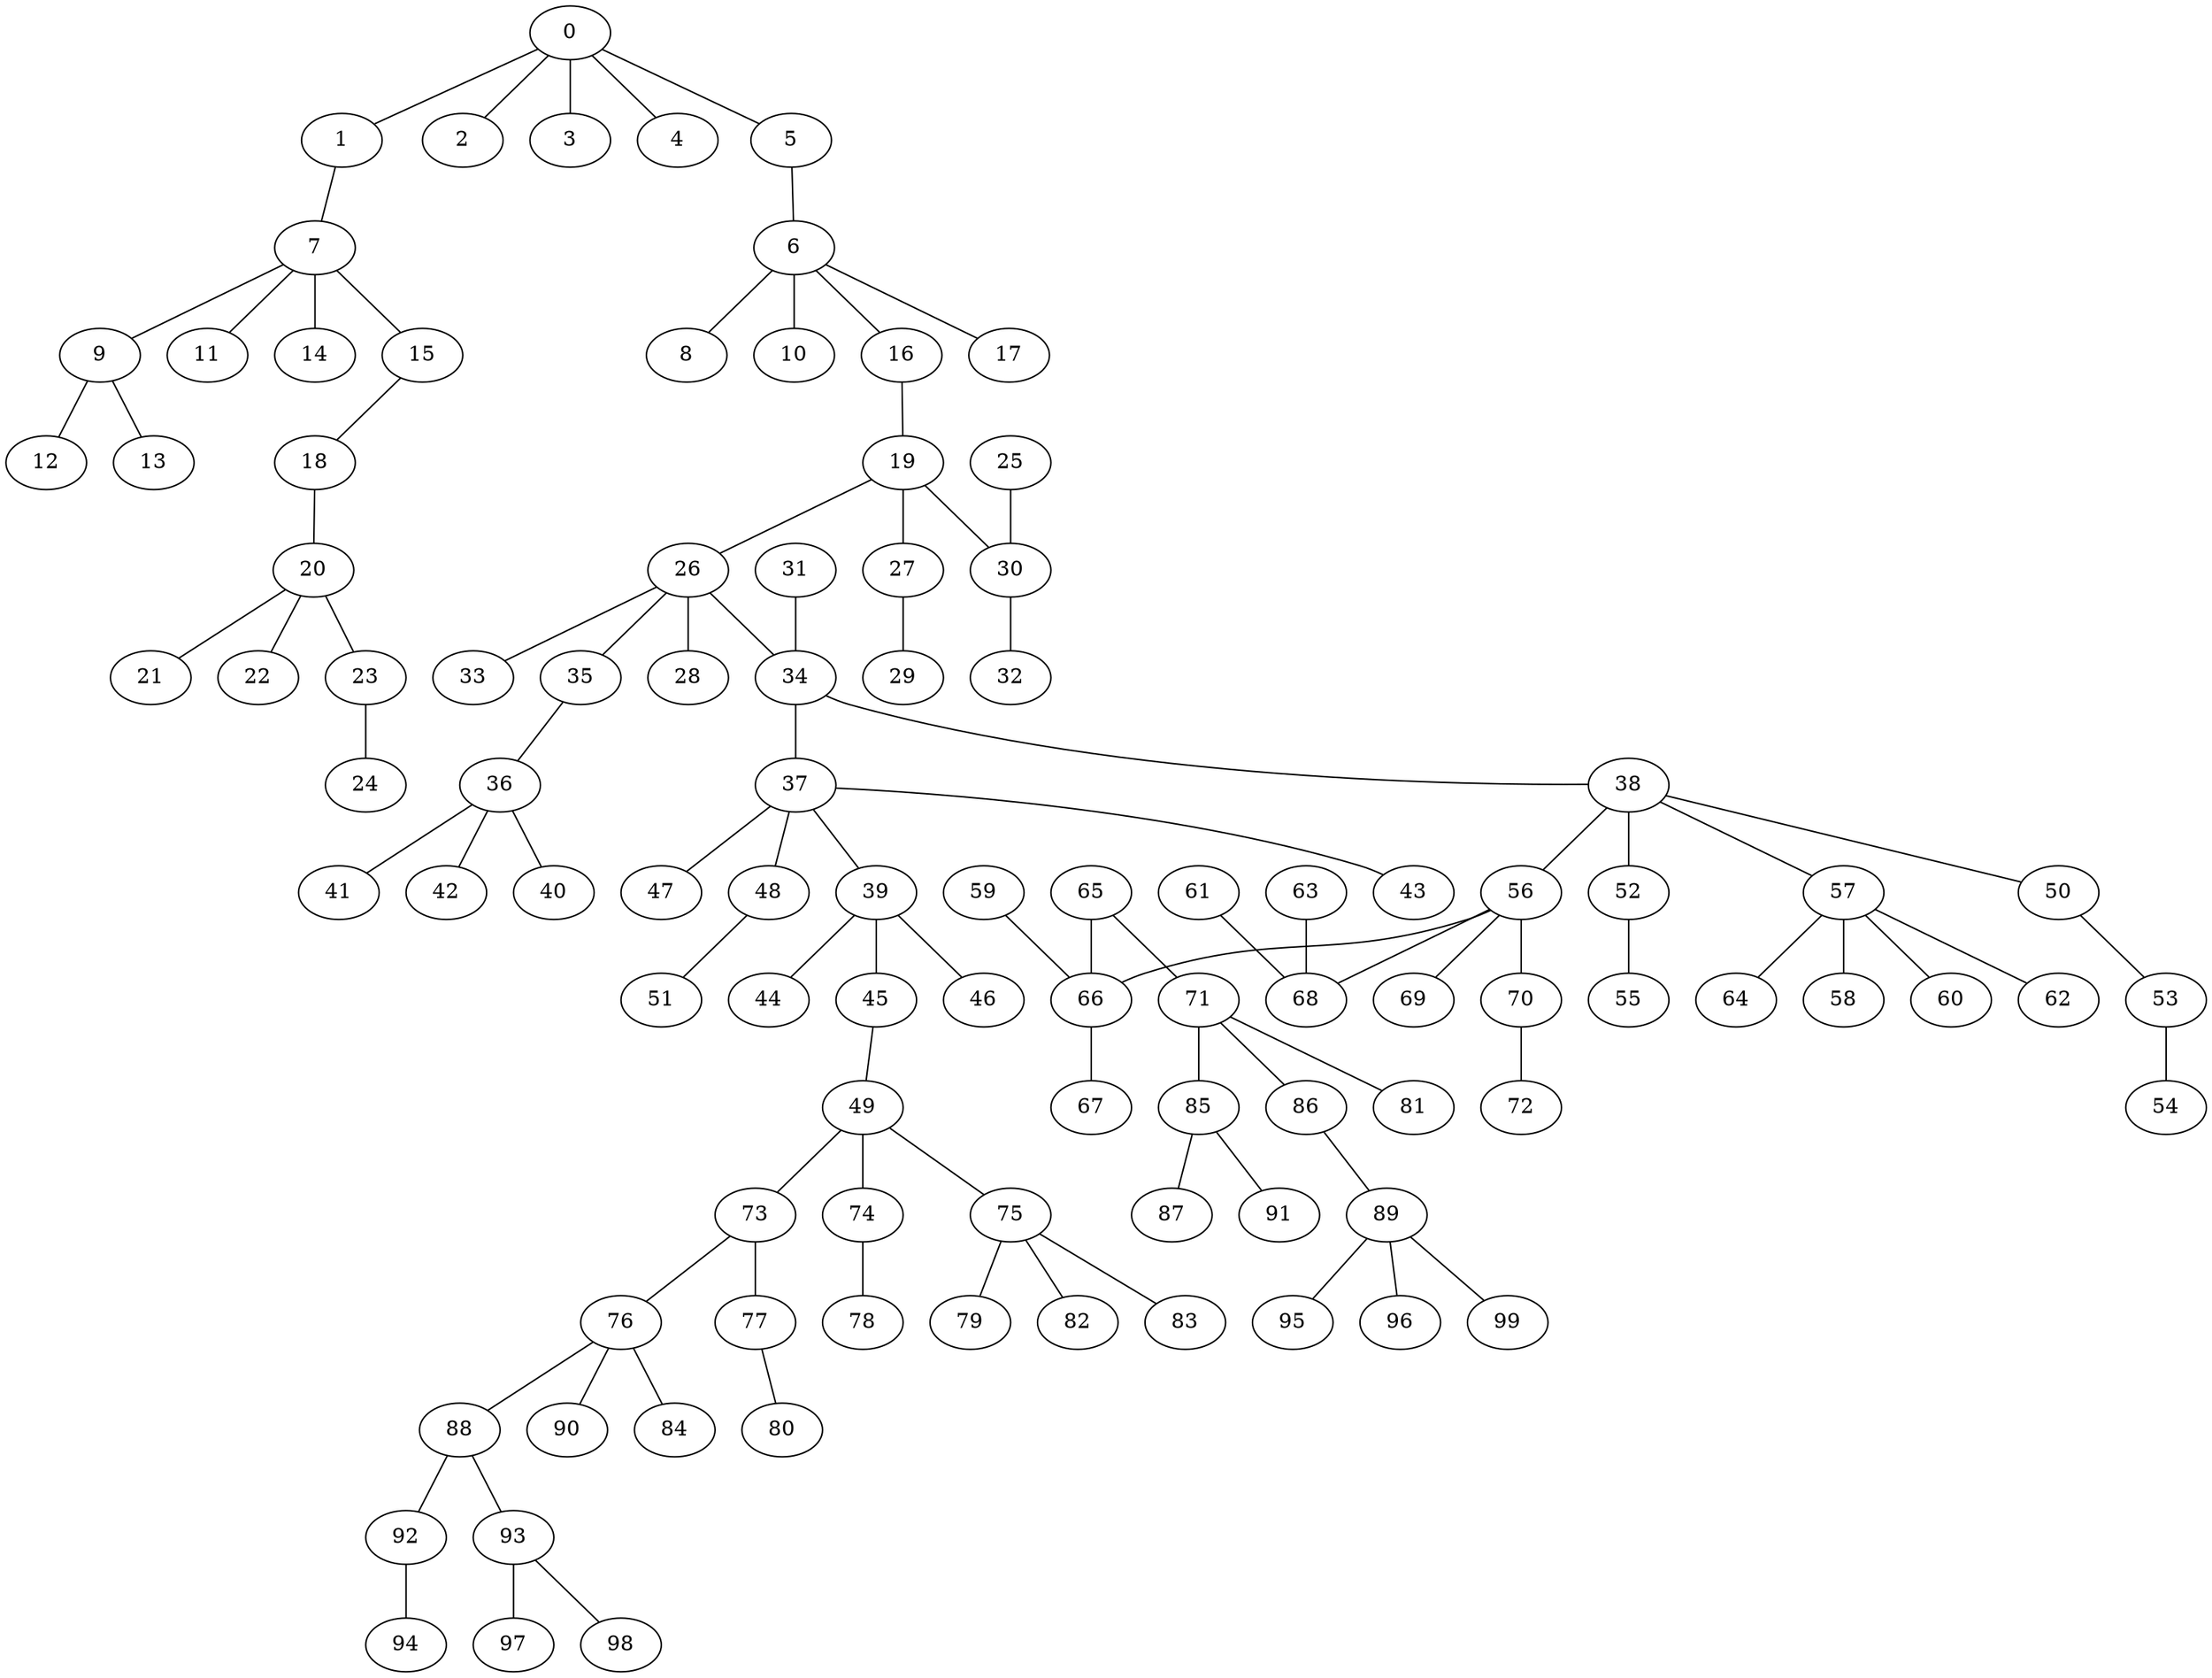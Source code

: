 graph {
  0;
  1;
  2;
  3;
  4;
  5;
  6;
  7;
  8;
  9;
  10;
  11;
  12;
  13;
  14;
  15;
  16;
  17;
  18;
  19;
  20;
  21;
  22;
  23;
  24;
  25;
  26;
  27;
  28;
  29;
  30;
  31;
  32;
  33;
  34;
  35;
  36;
  37;
  38;
  39;
  40;
  41;
  42;
  43;
  44;
  45;
  46;
  47;
  48;
  49;
  50;
  51;
  52;
  53;
  54;
  55;
  56;
  57;
  58;
  59;
  60;
  61;
  62;
  63;
  64;
  65;
  66;
  67;
  68;
  69;
  70;
  71;
  72;
  73;
  74;
  75;
  76;
  77;
  78;
  79;
  80;
  81;
  82;
  83;
  84;
  85;
  86;
  87;
  88;
  89;
  90;
  91;
  92;
  93;
  94;
  95;
  96;
  97;
  98;
  99;
  0 -- 1;
  0 -- 2;
  0 -- 3;
  0 -- 4;
  0 -- 5;
  1 -- 7;
  5 -- 6;
  6 -- 16;
  6 -- 17;
  6 -- 8;
  6 -- 10;
  7 -- 9;
  7 -- 11;
  7 -- 14;
  7 -- 15;
  9 -- 12;
  9 -- 13;
  15 -- 18;
  16 -- 19;
  18 -- 20;
  19 -- 26;
  19 -- 27;
  19 -- 30;
  20 -- 21;
  20 -- 22;
  20 -- 23;
  23 -- 24;
  25 -- 30;
  26 -- 33;
  26 -- 34;
  26 -- 35;
  26 -- 28;
  27 -- 29;
  30 -- 32;
  31 -- 34;
  34 -- 37;
  34 -- 38;
  35 -- 36;
  36 -- 40;
  36 -- 41;
  36 -- 42;
  37 -- 48;
  37 -- 39;
  37 -- 43;
  37 -- 47;
  38 -- 50;
  38 -- 52;
  38 -- 56;
  38 -- 57;
  39 -- 44;
  39 -- 45;
  39 -- 46;
  45 -- 49;
  48 -- 51;
  49 -- 73;
  49 -- 74;
  49 -- 75;
  50 -- 53;
  52 -- 55;
  53 -- 54;
  56 -- 66;
  56 -- 68;
  56 -- 69;
  56 -- 70;
  57 -- 64;
  57 -- 58;
  57 -- 60;
  57 -- 62;
  59 -- 66;
  61 -- 68;
  63 -- 68;
  65 -- 66;
  65 -- 71;
  66 -- 67;
  70 -- 72;
  71 -- 81;
  71 -- 85;
  71 -- 86;
  73 -- 76;
  73 -- 77;
  74 -- 78;
  75 -- 82;
  75 -- 83;
  75 -- 79;
  76 -- 84;
  76 -- 88;
  76 -- 90;
  77 -- 80;
  85 -- 87;
  85 -- 91;
  86 -- 89;
  88 -- 92;
  88 -- 93;
  89 -- 96;
  89 -- 99;
  89 -- 95;
  92 -- 94;
  93 -- 97;
  93 -- 98;
}